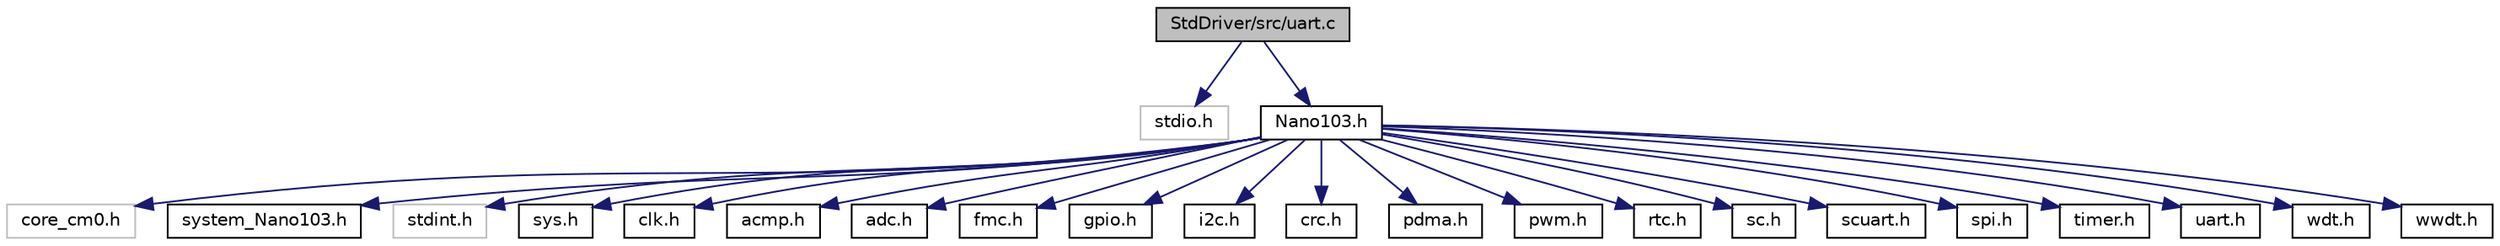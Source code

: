 digraph "StdDriver/src/uart.c"
{
 // LATEX_PDF_SIZE
  edge [fontname="Helvetica",fontsize="10",labelfontname="Helvetica",labelfontsize="10"];
  node [fontname="Helvetica",fontsize="10",shape=record];
  Node1 [label="StdDriver/src/uart.c",height=0.2,width=0.4,color="black", fillcolor="grey75", style="filled", fontcolor="black",tooltip="Nano 103 Smartcard UART mode (UART) driver source file."];
  Node1 -> Node2 [color="midnightblue",fontsize="10",style="solid",fontname="Helvetica"];
  Node2 [label="stdio.h",height=0.2,width=0.4,color="grey75", fillcolor="white", style="filled",tooltip=" "];
  Node1 -> Node3 [color="midnightblue",fontsize="10",style="solid",fontname="Helvetica"];
  Node3 [label="Nano103.h",height=0.2,width=0.4,color="black", fillcolor="white", style="filled",URL="$d4/dea/_nano103_8h.html",tooltip="NANO103 peripheral access layer header file. This file contains all the peripheral register's definit..."];
  Node3 -> Node4 [color="midnightblue",fontsize="10",style="solid",fontname="Helvetica"];
  Node4 [label="core_cm0.h",height=0.2,width=0.4,color="grey75", fillcolor="white", style="filled",tooltip=" "];
  Node3 -> Node5 [color="midnightblue",fontsize="10",style="solid",fontname="Helvetica"];
  Node5 [label="system_Nano103.h",height=0.2,width=0.4,color="black", fillcolor="white", style="filled",URL="$d2/dcb/system___nano103_8h.html",tooltip="Nano103 system clock definition file."];
  Node3 -> Node6 [color="midnightblue",fontsize="10",style="solid",fontname="Helvetica"];
  Node6 [label="stdint.h",height=0.2,width=0.4,color="grey75", fillcolor="white", style="filled",tooltip=" "];
  Node3 -> Node7 [color="midnightblue",fontsize="10",style="solid",fontname="Helvetica"];
  Node7 [label="sys.h",height=0.2,width=0.4,color="black", fillcolor="white", style="filled",URL="$d9/d87/sys_8h.html",tooltip="NANO103 Series system control header file."];
  Node3 -> Node8 [color="midnightblue",fontsize="10",style="solid",fontname="Helvetica"];
  Node8 [label="clk.h",height=0.2,width=0.4,color="black", fillcolor="white", style="filled",URL="$d3/d89/clk_8h.html",tooltip="NANO103 series CLK driver header file."];
  Node3 -> Node9 [color="midnightblue",fontsize="10",style="solid",fontname="Helvetica"];
  Node9 [label="acmp.h",height=0.2,width=0.4,color="black", fillcolor="white", style="filled",URL="$dc/d2f/acmp_8h.html",tooltip="NANO103 series Analog Comparator(ACMP) driver header file."];
  Node3 -> Node10 [color="midnightblue",fontsize="10",style="solid",fontname="Helvetica"];
  Node10 [label="adc.h",height=0.2,width=0.4,color="black", fillcolor="white", style="filled",URL="$d7/d19/adc_8h.html",tooltip="NANO103 series ADC driver header file."];
  Node3 -> Node11 [color="midnightblue",fontsize="10",style="solid",fontname="Helvetica"];
  Node11 [label="fmc.h",height=0.2,width=0.4,color="black", fillcolor="white", style="filled",URL="$dc/d00/fmc_8h.html",tooltip="NANO103 Series Flash Memory Controller Driver Header File."];
  Node3 -> Node12 [color="midnightblue",fontsize="10",style="solid",fontname="Helvetica"];
  Node12 [label="gpio.h",height=0.2,width=0.4,color="black", fillcolor="white", style="filled",URL="$d6/d7c/gpio_8h.html",tooltip="NANO103 series GPIO driver header file."];
  Node3 -> Node13 [color="midnightblue",fontsize="10",style="solid",fontname="Helvetica"];
  Node13 [label="i2c.h",height=0.2,width=0.4,color="black", fillcolor="white", style="filled",URL="$d5/daf/i2c_8h.html",tooltip="NANO103 series I2C driver header file."];
  Node3 -> Node14 [color="midnightblue",fontsize="10",style="solid",fontname="Helvetica"];
  Node14 [label="crc.h",height=0.2,width=0.4,color="black", fillcolor="white", style="filled",URL="$dc/de6/crc_8h.html",tooltip="NANO103 series CRC driver header file."];
  Node3 -> Node15 [color="midnightblue",fontsize="10",style="solid",fontname="Helvetica"];
  Node15 [label="pdma.h",height=0.2,width=0.4,color="black", fillcolor="white", style="filled",URL="$d1/d47/pdma_8h.html",tooltip="NANO103 series PDMA driver header file."];
  Node3 -> Node16 [color="midnightblue",fontsize="10",style="solid",fontname="Helvetica"];
  Node16 [label="pwm.h",height=0.2,width=0.4,color="black", fillcolor="white", style="filled",URL="$d6/db9/pwm_8h.html",tooltip="NANO103 series PWM driver header file."];
  Node3 -> Node17 [color="midnightblue",fontsize="10",style="solid",fontname="Helvetica"];
  Node17 [label="rtc.h",height=0.2,width=0.4,color="black", fillcolor="white", style="filled",URL="$dc/d1b/rtc_8h.html",tooltip="NANO103 series RTC driver header file."];
  Node3 -> Node18 [color="midnightblue",fontsize="10",style="solid",fontname="Helvetica"];
  Node18 [label="sc.h",height=0.2,width=0.4,color="black", fillcolor="white", style="filled",URL="$d9/d50/sc_8h.html",tooltip="NANO103 series Smartcard (SC) driver header file."];
  Node3 -> Node19 [color="midnightblue",fontsize="10",style="solid",fontname="Helvetica"];
  Node19 [label="scuart.h",height=0.2,width=0.4,color="black", fillcolor="white", style="filled",URL="$dc/d0b/scuart_8h.html",tooltip=" "];
  Node3 -> Node20 [color="midnightblue",fontsize="10",style="solid",fontname="Helvetica"];
  Node20 [label="spi.h",height=0.2,width=0.4,color="black", fillcolor="white", style="filled",URL="$da/d87/spi_8h.html",tooltip="NANO103 series SPI driver header file."];
  Node3 -> Node21 [color="midnightblue",fontsize="10",style="solid",fontname="Helvetica"];
  Node21 [label="timer.h",height=0.2,width=0.4,color="black", fillcolor="white", style="filled",URL="$d5/dd0/timer_8h.html",tooltip="NANO103 series TIMER driver header file."];
  Node3 -> Node22 [color="midnightblue",fontsize="10",style="solid",fontname="Helvetica"];
  Node22 [label="uart.h",height=0.2,width=0.4,color="black", fillcolor="white", style="filled",URL="$d2/d86/uart_8h.html",tooltip="NANO103 Series UART control header file."];
  Node3 -> Node23 [color="midnightblue",fontsize="10",style="solid",fontname="Helvetica"];
  Node23 [label="wdt.h",height=0.2,width=0.4,color="black", fillcolor="white", style="filled",URL="$d0/de2/wdt_8h.html",tooltip="NANO103 series WDT driver header file."];
  Node3 -> Node24 [color="midnightblue",fontsize="10",style="solid",fontname="Helvetica"];
  Node24 [label="wwdt.h",height=0.2,width=0.4,color="black", fillcolor="white", style="filled",URL="$dd/d09/wwdt_8h.html",tooltip="NANO103 series WWDT driver header file."];
}
